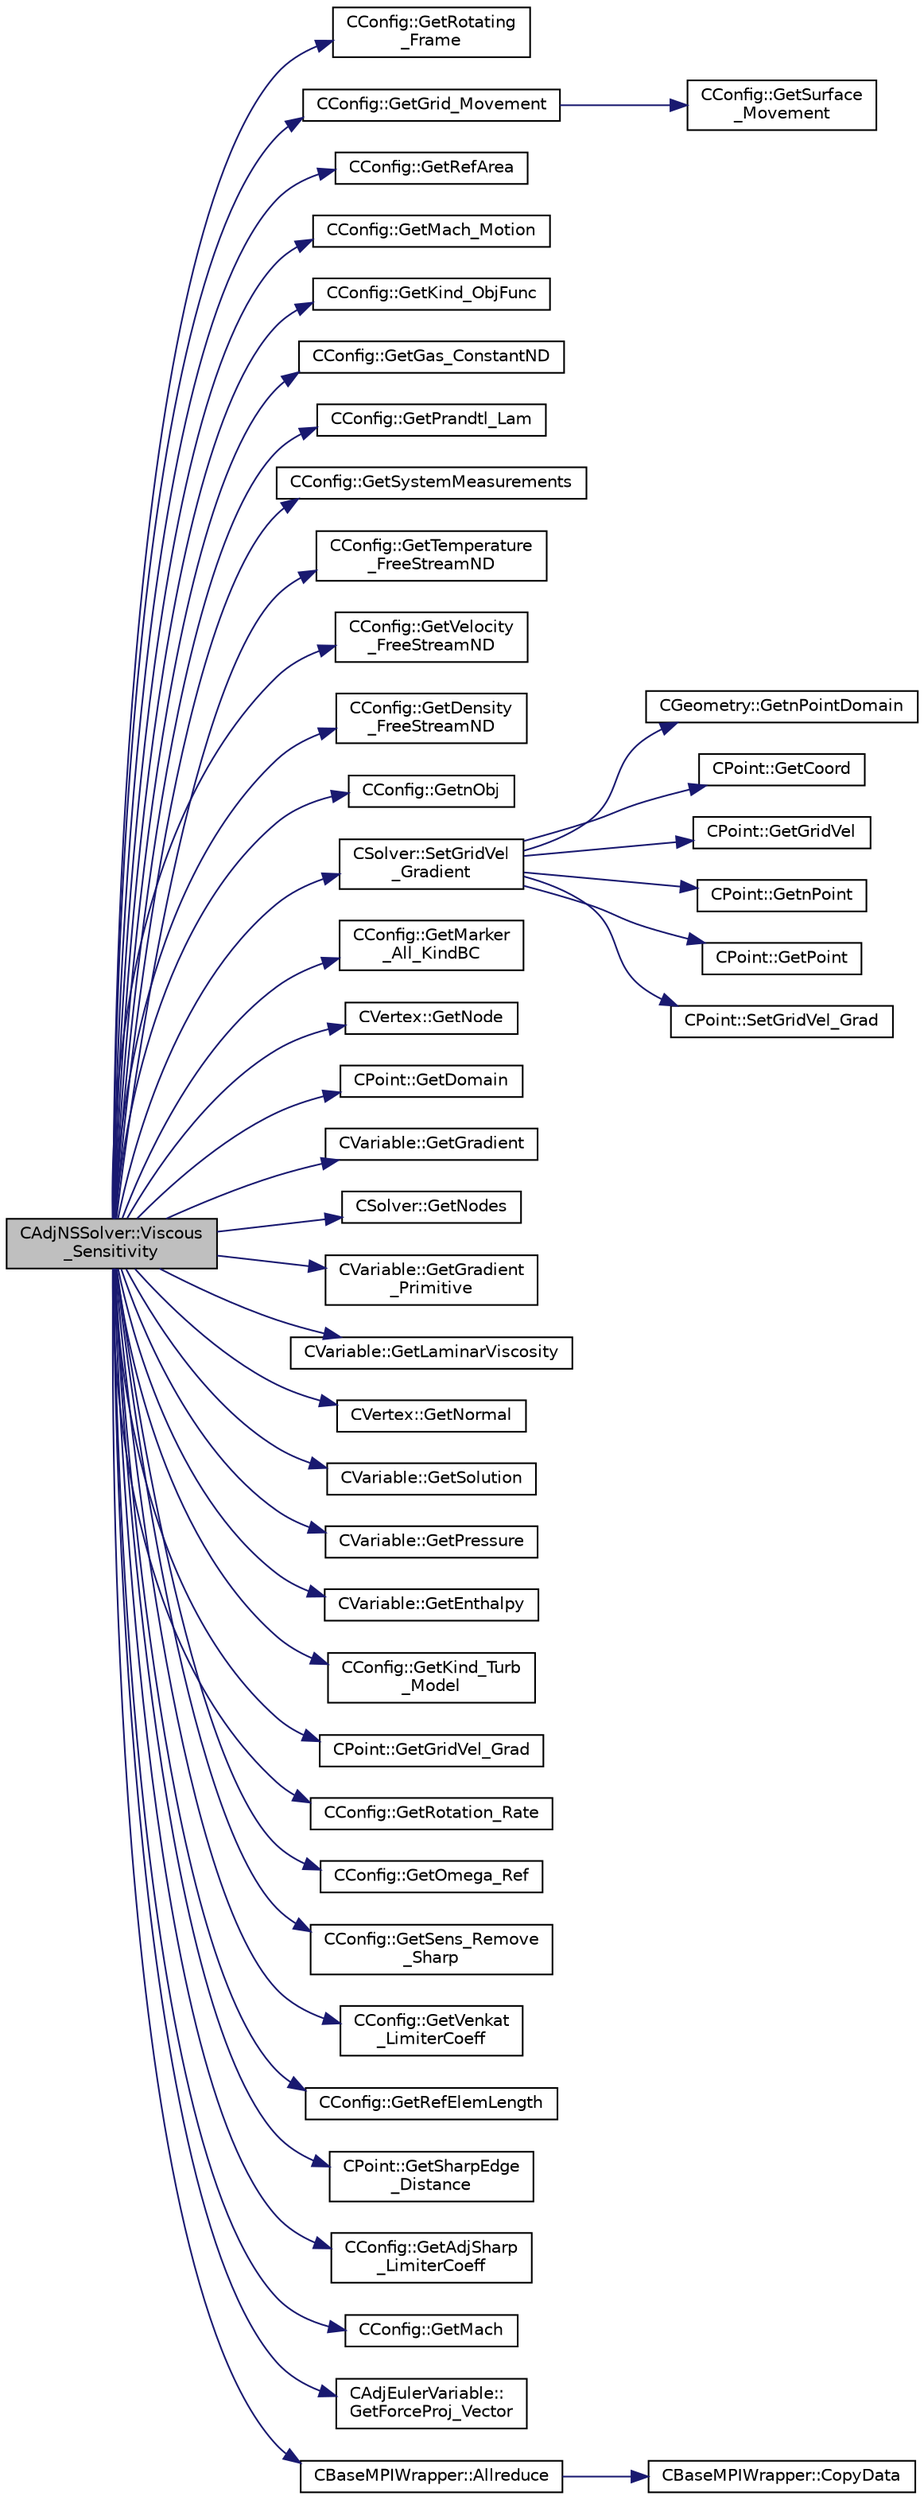 digraph "CAdjNSSolver::Viscous_Sensitivity"
{
  edge [fontname="Helvetica",fontsize="10",labelfontname="Helvetica",labelfontsize="10"];
  node [fontname="Helvetica",fontsize="10",shape=record];
  rankdir="LR";
  Node405 [label="CAdjNSSolver::Viscous\l_Sensitivity",height=0.2,width=0.4,color="black", fillcolor="grey75", style="filled", fontcolor="black"];
  Node405 -> Node406 [color="midnightblue",fontsize="10",style="solid",fontname="Helvetica"];
  Node406 [label="CConfig::GetRotating\l_Frame",height=0.2,width=0.4,color="black", fillcolor="white", style="filled",URL="$class_c_config.html#a5ac97db2be7bae9007d01557f80418bc",tooltip="Get information about the rotational frame. "];
  Node405 -> Node407 [color="midnightblue",fontsize="10",style="solid",fontname="Helvetica"];
  Node407 [label="CConfig::GetGrid_Movement",height=0.2,width=0.4,color="black", fillcolor="white", style="filled",URL="$class_c_config.html#a65f49bf3888539804cc0ceac28a32923",tooltip="Get information about the grid movement. "];
  Node407 -> Node408 [color="midnightblue",fontsize="10",style="solid",fontname="Helvetica"];
  Node408 [label="CConfig::GetSurface\l_Movement",height=0.2,width=0.4,color="black", fillcolor="white", style="filled",URL="$class_c_config.html#a67dbc09d0ad95072023d7f356333d6c8",tooltip="Get information about deforming markers. "];
  Node405 -> Node409 [color="midnightblue",fontsize="10",style="solid",fontname="Helvetica"];
  Node409 [label="CConfig::GetRefArea",height=0.2,width=0.4,color="black", fillcolor="white", style="filled",URL="$class_c_config.html#ad1d22f6d4f0225e3281d826a4c866779",tooltip="Get the reference area for non dimensional coefficient computation. If the value from the is 0 then..."];
  Node405 -> Node410 [color="midnightblue",fontsize="10",style="solid",fontname="Helvetica"];
  Node410 [label="CConfig::GetMach_Motion",height=0.2,width=0.4,color="black", fillcolor="white", style="filled",URL="$class_c_config.html#a84da3953107e3dad010e13227f1d84d0",tooltip="Get the mach number based on the mesh velocity and freestream quantities. "];
  Node405 -> Node411 [color="midnightblue",fontsize="10",style="solid",fontname="Helvetica"];
  Node411 [label="CConfig::GetKind_ObjFunc",height=0.2,width=0.4,color="black", fillcolor="white", style="filled",URL="$class_c_config.html#a2d4389021feaed9f2e62f0475f73a718",tooltip="Get the kind of objective function. There are several options: Drag coefficient, Lift coefficient..."];
  Node405 -> Node412 [color="midnightblue",fontsize="10",style="solid",fontname="Helvetica"];
  Node412 [label="CConfig::GetGas_ConstantND",height=0.2,width=0.4,color="black", fillcolor="white", style="filled",URL="$class_c_config.html#a6d835a954bb5e99c5a3de6db5ed24ff3",tooltip="Get the value of specific gas constant. "];
  Node405 -> Node413 [color="midnightblue",fontsize="10",style="solid",fontname="Helvetica"];
  Node413 [label="CConfig::GetPrandtl_Lam",height=0.2,width=0.4,color="black", fillcolor="white", style="filled",URL="$class_c_config.html#a619cb1400d6c944e83ad0ffe82deb021",tooltip="Get the value of the laminar Prandtl number. "];
  Node405 -> Node414 [color="midnightblue",fontsize="10",style="solid",fontname="Helvetica"];
  Node414 [label="CConfig::GetSystemMeasurements",height=0.2,width=0.4,color="black", fillcolor="white", style="filled",URL="$class_c_config.html#afbc5c2467fd51eafa6e05e5bda7d3d3e",tooltip="Governing equations of the flow (it can be different from the run time equation). ..."];
  Node405 -> Node415 [color="midnightblue",fontsize="10",style="solid",fontname="Helvetica"];
  Node415 [label="CConfig::GetTemperature\l_FreeStreamND",height=0.2,width=0.4,color="black", fillcolor="white", style="filled",URL="$class_c_config.html#a00454cff9575acd21239959b4030b192",tooltip="Get the value of the non-dimensionalized freestream temperature. "];
  Node405 -> Node416 [color="midnightblue",fontsize="10",style="solid",fontname="Helvetica"];
  Node416 [label="CConfig::GetVelocity\l_FreeStreamND",height=0.2,width=0.4,color="black", fillcolor="white", style="filled",URL="$class_c_config.html#a13840ca712bf87d32d18917d0c39cfae",tooltip="Get the vector of the non-dimensionalized freestream velocity. "];
  Node405 -> Node417 [color="midnightblue",fontsize="10",style="solid",fontname="Helvetica"];
  Node417 [label="CConfig::GetDensity\l_FreeStreamND",height=0.2,width=0.4,color="black", fillcolor="white", style="filled",URL="$class_c_config.html#acc0e8477d26aab6003845d62cb43b0fa",tooltip="Get the value of the non-dimensionalized freestream density. "];
  Node405 -> Node418 [color="midnightblue",fontsize="10",style="solid",fontname="Helvetica"];
  Node418 [label="CConfig::GetnObj",height=0.2,width=0.4,color="black", fillcolor="white", style="filled",URL="$class_c_config.html#ab5f5e64d5919ca8e665c421c9477bb0d",tooltip="Get the total number of objectives in kind_objective list. "];
  Node405 -> Node419 [color="midnightblue",fontsize="10",style="solid",fontname="Helvetica"];
  Node419 [label="CSolver::SetGridVel\l_Gradient",height=0.2,width=0.4,color="black", fillcolor="white", style="filled",URL="$class_c_solver.html#a26fa431126ecbcadbb61504264032a14",tooltip="Compute the Least Squares gradient of the grid velocity. "];
  Node419 -> Node420 [color="midnightblue",fontsize="10",style="solid",fontname="Helvetica"];
  Node420 [label="CGeometry::GetnPointDomain",height=0.2,width=0.4,color="black", fillcolor="white", style="filled",URL="$class_c_geometry.html#a4fc7de3bff7b6f8c35717016d6f8fcb2",tooltip="Get number of real points (that belong to the domain). "];
  Node419 -> Node421 [color="midnightblue",fontsize="10",style="solid",fontname="Helvetica"];
  Node421 [label="CPoint::GetCoord",height=0.2,width=0.4,color="black", fillcolor="white", style="filled",URL="$class_c_point.html#a95fe081d22e96e190cb3edcbf0d6525f",tooltip="Get the coordinates dor the control volume. "];
  Node419 -> Node422 [color="midnightblue",fontsize="10",style="solid",fontname="Helvetica"];
  Node422 [label="CPoint::GetGridVel",height=0.2,width=0.4,color="black", fillcolor="white", style="filled",URL="$class_c_point.html#a62ec636f4a05ac578b582a053e8553f9",tooltip="Get the value of the grid velocity at the point. "];
  Node419 -> Node423 [color="midnightblue",fontsize="10",style="solid",fontname="Helvetica"];
  Node423 [label="CPoint::GetnPoint",height=0.2,width=0.4,color="black", fillcolor="white", style="filled",URL="$class_c_point.html#adbb78f3c01711ed0349897f845e3f2d8",tooltip="Get the number of points that compose the control volume. "];
  Node419 -> Node424 [color="midnightblue",fontsize="10",style="solid",fontname="Helvetica"];
  Node424 [label="CPoint::GetPoint",height=0.2,width=0.4,color="black", fillcolor="white", style="filled",URL="$class_c_point.html#aab08fdab4e59c01d822afca5335a86af",tooltip="Get all the points that compose the control volume. "];
  Node419 -> Node425 [color="midnightblue",fontsize="10",style="solid",fontname="Helvetica"];
  Node425 [label="CPoint::SetGridVel_Grad",height=0.2,width=0.4,color="black", fillcolor="white", style="filled",URL="$class_c_point.html#a2adcde6d1c1bb138b7382a4acc170c4c",tooltip="Set the gradient of the grid velocity. "];
  Node405 -> Node426 [color="midnightblue",fontsize="10",style="solid",fontname="Helvetica"];
  Node426 [label="CConfig::GetMarker\l_All_KindBC",height=0.2,width=0.4,color="black", fillcolor="white", style="filled",URL="$class_c_config.html#a57d43acc1457d2d27095ce006218862e",tooltip="Get the kind of boundary for each marker. "];
  Node405 -> Node427 [color="midnightblue",fontsize="10",style="solid",fontname="Helvetica"];
  Node427 [label="CVertex::GetNode",height=0.2,width=0.4,color="black", fillcolor="white", style="filled",URL="$class_c_vertex.html#a95c513bf927464157ed96b6c79779a1f",tooltip="Get the node of the vertex. "];
  Node405 -> Node428 [color="midnightblue",fontsize="10",style="solid",fontname="Helvetica"];
  Node428 [label="CPoint::GetDomain",height=0.2,width=0.4,color="black", fillcolor="white", style="filled",URL="$class_c_point.html#a1d7e22a60d4cfef356af1cba2bab3e55",tooltip="For parallel computation, its indicates if a point must be computed or not. "];
  Node405 -> Node429 [color="midnightblue",fontsize="10",style="solid",fontname="Helvetica"];
  Node429 [label="CVariable::GetGradient",height=0.2,width=0.4,color="black", fillcolor="white", style="filled",URL="$class_c_variable.html#a7b58da4a928d622e7c2d4b4db047769d",tooltip="Get the value of the solution gradient. "];
  Node405 -> Node430 [color="midnightblue",fontsize="10",style="solid",fontname="Helvetica"];
  Node430 [label="CSolver::GetNodes",height=0.2,width=0.4,color="black", fillcolor="white", style="filled",URL="$class_c_solver.html#af3198e52a2ea377bb765647b5e697197",tooltip="Allow outside access to the nodes of the solver, containing conservatives, primitives, etc. "];
  Node405 -> Node431 [color="midnightblue",fontsize="10",style="solid",fontname="Helvetica"];
  Node431 [label="CVariable::GetGradient\l_Primitive",height=0.2,width=0.4,color="black", fillcolor="white", style="filled",URL="$class_c_variable.html#a8b7f4e020a837b1fe639e8d875f964d5",tooltip="A virtual member. "];
  Node405 -> Node432 [color="midnightblue",fontsize="10",style="solid",fontname="Helvetica"];
  Node432 [label="CVariable::GetLaminarViscosity",height=0.2,width=0.4,color="black", fillcolor="white", style="filled",URL="$class_c_variable.html#a0acbe55ca86de2c0205ae921193e9e95",tooltip="A virtual member. "];
  Node405 -> Node433 [color="midnightblue",fontsize="10",style="solid",fontname="Helvetica"];
  Node433 [label="CVertex::GetNormal",height=0.2,width=0.4,color="black", fillcolor="white", style="filled",URL="$class_c_vertex.html#a0d289163c6f3384822fcb9ae86fc1c39",tooltip="Copy the the normal vector of a face. "];
  Node405 -> Node434 [color="midnightblue",fontsize="10",style="solid",fontname="Helvetica"];
  Node434 [label="CVariable::GetSolution",height=0.2,width=0.4,color="black", fillcolor="white", style="filled",URL="$class_c_variable.html#a261483e39c23c1de7cb9aea7e917c121",tooltip="Get the solution. "];
  Node405 -> Node435 [color="midnightblue",fontsize="10",style="solid",fontname="Helvetica"];
  Node435 [label="CVariable::GetPressure",height=0.2,width=0.4,color="black", fillcolor="white", style="filled",URL="$class_c_variable.html#ad08820234eeedeb13105e603af2c67ad",tooltip="A virtual member. "];
  Node405 -> Node436 [color="midnightblue",fontsize="10",style="solid",fontname="Helvetica"];
  Node436 [label="CVariable::GetEnthalpy",height=0.2,width=0.4,color="black", fillcolor="white", style="filled",URL="$class_c_variable.html#a525636dad6b2064101677df44f274443",tooltip="A virtual member. "];
  Node405 -> Node437 [color="midnightblue",fontsize="10",style="solid",fontname="Helvetica"];
  Node437 [label="CConfig::GetKind_Turb\l_Model",height=0.2,width=0.4,color="black", fillcolor="white", style="filled",URL="$class_c_config.html#a40aaed07fc5844d505d2c0b7076594d7",tooltip="Get the kind of the turbulence model. "];
  Node405 -> Node438 [color="midnightblue",fontsize="10",style="solid",fontname="Helvetica"];
  Node438 [label="CPoint::GetGridVel_Grad",height=0.2,width=0.4,color="black", fillcolor="white", style="filled",URL="$class_c_point.html#ae6073aecf08ac6b3a152eccbf74f5044",tooltip="Get the value of the grid velocity gradient at the point. "];
  Node405 -> Node439 [color="midnightblue",fontsize="10",style="solid",fontname="Helvetica"];
  Node439 [label="CConfig::GetRotation_Rate",height=0.2,width=0.4,color="black", fillcolor="white", style="filled",URL="$class_c_config.html#a6b8381fdd464a0f1074ab5e54d1b2572",tooltip="Get the rotation rate of the mesh. "];
  Node405 -> Node440 [color="midnightblue",fontsize="10",style="solid",fontname="Helvetica"];
  Node440 [label="CConfig::GetOmega_Ref",height=0.2,width=0.4,color="black", fillcolor="white", style="filled",URL="$class_c_config.html#a75bb1f8aa4d15be6690dd6cc5ab581a7",tooltip="Get the value of the reference angular velocity for non-dimensionalization. "];
  Node405 -> Node441 [color="midnightblue",fontsize="10",style="solid",fontname="Helvetica"];
  Node441 [label="CConfig::GetSens_Remove\l_Sharp",height=0.2,width=0.4,color="black", fillcolor="white", style="filled",URL="$class_c_config.html#a4a3e0d23ca5aa001d53b51278b27e30c",tooltip="Provides information about if the sharp edges are going to be removed from the sensitivity. "];
  Node405 -> Node442 [color="midnightblue",fontsize="10",style="solid",fontname="Helvetica"];
  Node442 [label="CConfig::GetVenkat\l_LimiterCoeff",height=0.2,width=0.4,color="black", fillcolor="white", style="filled",URL="$class_c_config.html#a7c9a37fc529a0e40f642ea7493c0f984",tooltip="Get the value of limiter coefficient. "];
  Node405 -> Node443 [color="midnightblue",fontsize="10",style="solid",fontname="Helvetica"];
  Node443 [label="CConfig::GetRefElemLength",height=0.2,width=0.4,color="black", fillcolor="white", style="filled",URL="$class_c_config.html#ad5181b03db54ee2a993a9adb56af8bb8",tooltip="Get the reference element length for computing the slope limiting epsilon. "];
  Node405 -> Node444 [color="midnightblue",fontsize="10",style="solid",fontname="Helvetica"];
  Node444 [label="CPoint::GetSharpEdge\l_Distance",height=0.2,width=0.4,color="black", fillcolor="white", style="filled",URL="$class_c_point.html#aee24c111e6154c620a13be15dff0b5e1",tooltip="Get the value of the distance to a sharp edge. "];
  Node405 -> Node445 [color="midnightblue",fontsize="10",style="solid",fontname="Helvetica"];
  Node445 [label="CConfig::GetAdjSharp\l_LimiterCoeff",height=0.2,width=0.4,color="black", fillcolor="white", style="filled",URL="$class_c_config.html#ad73417c1bca6d256bdc6c012d9dfd781",tooltip="Get the value of sharp edge limiter. "];
  Node405 -> Node446 [color="midnightblue",fontsize="10",style="solid",fontname="Helvetica"];
  Node446 [label="CConfig::GetMach",height=0.2,width=0.4,color="black", fillcolor="white", style="filled",URL="$class_c_config.html#a624138f0bb5ee7494459b8e25c5d6287",tooltip="Get the value of the Mach number (velocity divided by speed of sound). "];
  Node405 -> Node447 [color="midnightblue",fontsize="10",style="solid",fontname="Helvetica"];
  Node447 [label="CAdjEulerVariable::\lGetForceProj_Vector",height=0.2,width=0.4,color="black", fillcolor="white", style="filled",URL="$class_c_adj_euler_variable.html#a79bc01240b870051482bdffaabc863f9",tooltip="Get the value of the force projection vector. "];
  Node405 -> Node448 [color="midnightblue",fontsize="10",style="solid",fontname="Helvetica"];
  Node448 [label="CBaseMPIWrapper::Allreduce",height=0.2,width=0.4,color="black", fillcolor="white", style="filled",URL="$class_c_base_m_p_i_wrapper.html#a637b6fd917a8ca91ce748ba88e0d66b6"];
  Node448 -> Node449 [color="midnightblue",fontsize="10",style="solid",fontname="Helvetica"];
  Node449 [label="CBaseMPIWrapper::CopyData",height=0.2,width=0.4,color="black", fillcolor="white", style="filled",URL="$class_c_base_m_p_i_wrapper.html#a4725cc1dd65b161b483e812a538a5e36"];
}
